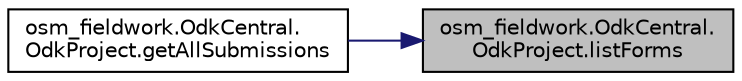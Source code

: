 digraph "osm_fieldwork.OdkCentral.OdkProject.listForms"
{
 // LATEX_PDF_SIZE
  edge [fontname="Helvetica",fontsize="10",labelfontname="Helvetica",labelfontsize="10"];
  node [fontname="Helvetica",fontsize="10",shape=record];
  rankdir="RL";
  Node1 [label="osm_fieldwork.OdkCentral.\lOdkProject.listForms",height=0.2,width=0.4,color="black", fillcolor="grey75", style="filled", fontcolor="black",tooltip=" "];
  Node1 -> Node2 [dir="back",color="midnightblue",fontsize="10",style="solid",fontname="Helvetica"];
  Node2 [label="osm_fieldwork.OdkCentral.\lOdkProject.getAllSubmissions",height=0.2,width=0.4,color="black", fillcolor="white", style="filled",URL="$classosm__fieldwork_1_1OdkCentral_1_1OdkProject.html#ac204ad0e6e945942024949fa603092ef",tooltip=" "];
}
